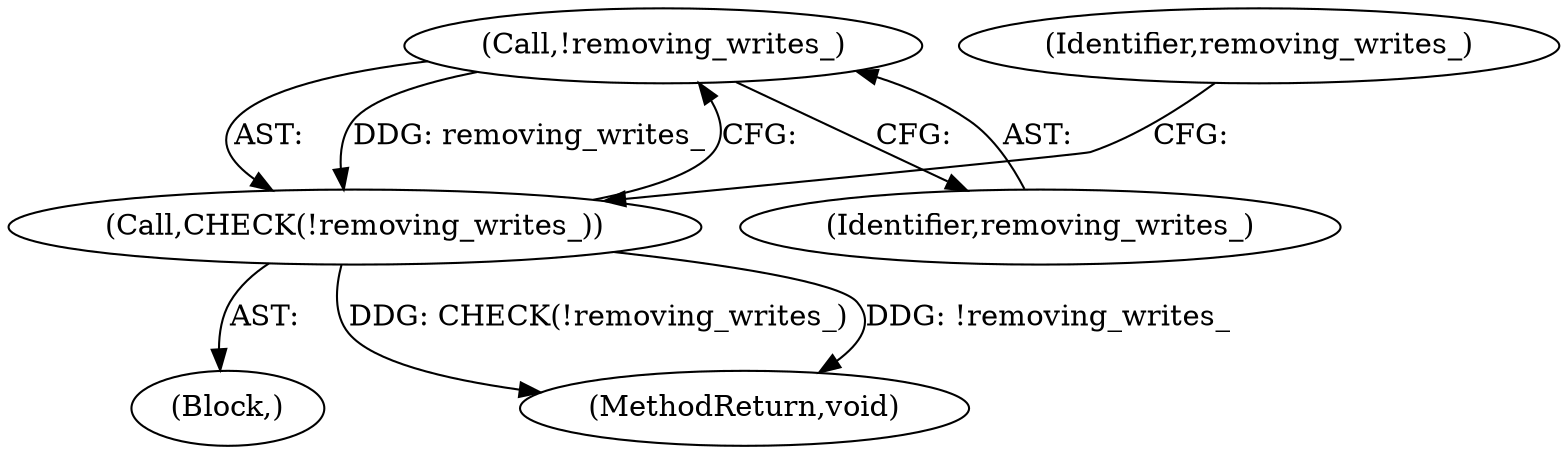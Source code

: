 digraph "0_Chrome_2025798e133f9adc49b65d017dbb5cb2c5cc74c9@API" {
"1000104" [label="(Call,!removing_writes_)"];
"1000103" [label="(Call,CHECK(!removing_writes_))"];
"1000107" [label="(Identifier,removing_writes_)"];
"1000104" [label="(Call,!removing_writes_)"];
"1000103" [label="(Call,CHECK(!removing_writes_))"];
"1000102" [label="(Block,)"];
"1000105" [label="(Identifier,removing_writes_)"];
"1000143" [label="(MethodReturn,void)"];
"1000104" -> "1000103"  [label="AST: "];
"1000104" -> "1000105"  [label="CFG: "];
"1000105" -> "1000104"  [label="AST: "];
"1000103" -> "1000104"  [label="CFG: "];
"1000104" -> "1000103"  [label="DDG: removing_writes_"];
"1000103" -> "1000102"  [label="AST: "];
"1000107" -> "1000103"  [label="CFG: "];
"1000103" -> "1000143"  [label="DDG: !removing_writes_"];
"1000103" -> "1000143"  [label="DDG: CHECK(!removing_writes_)"];
}
